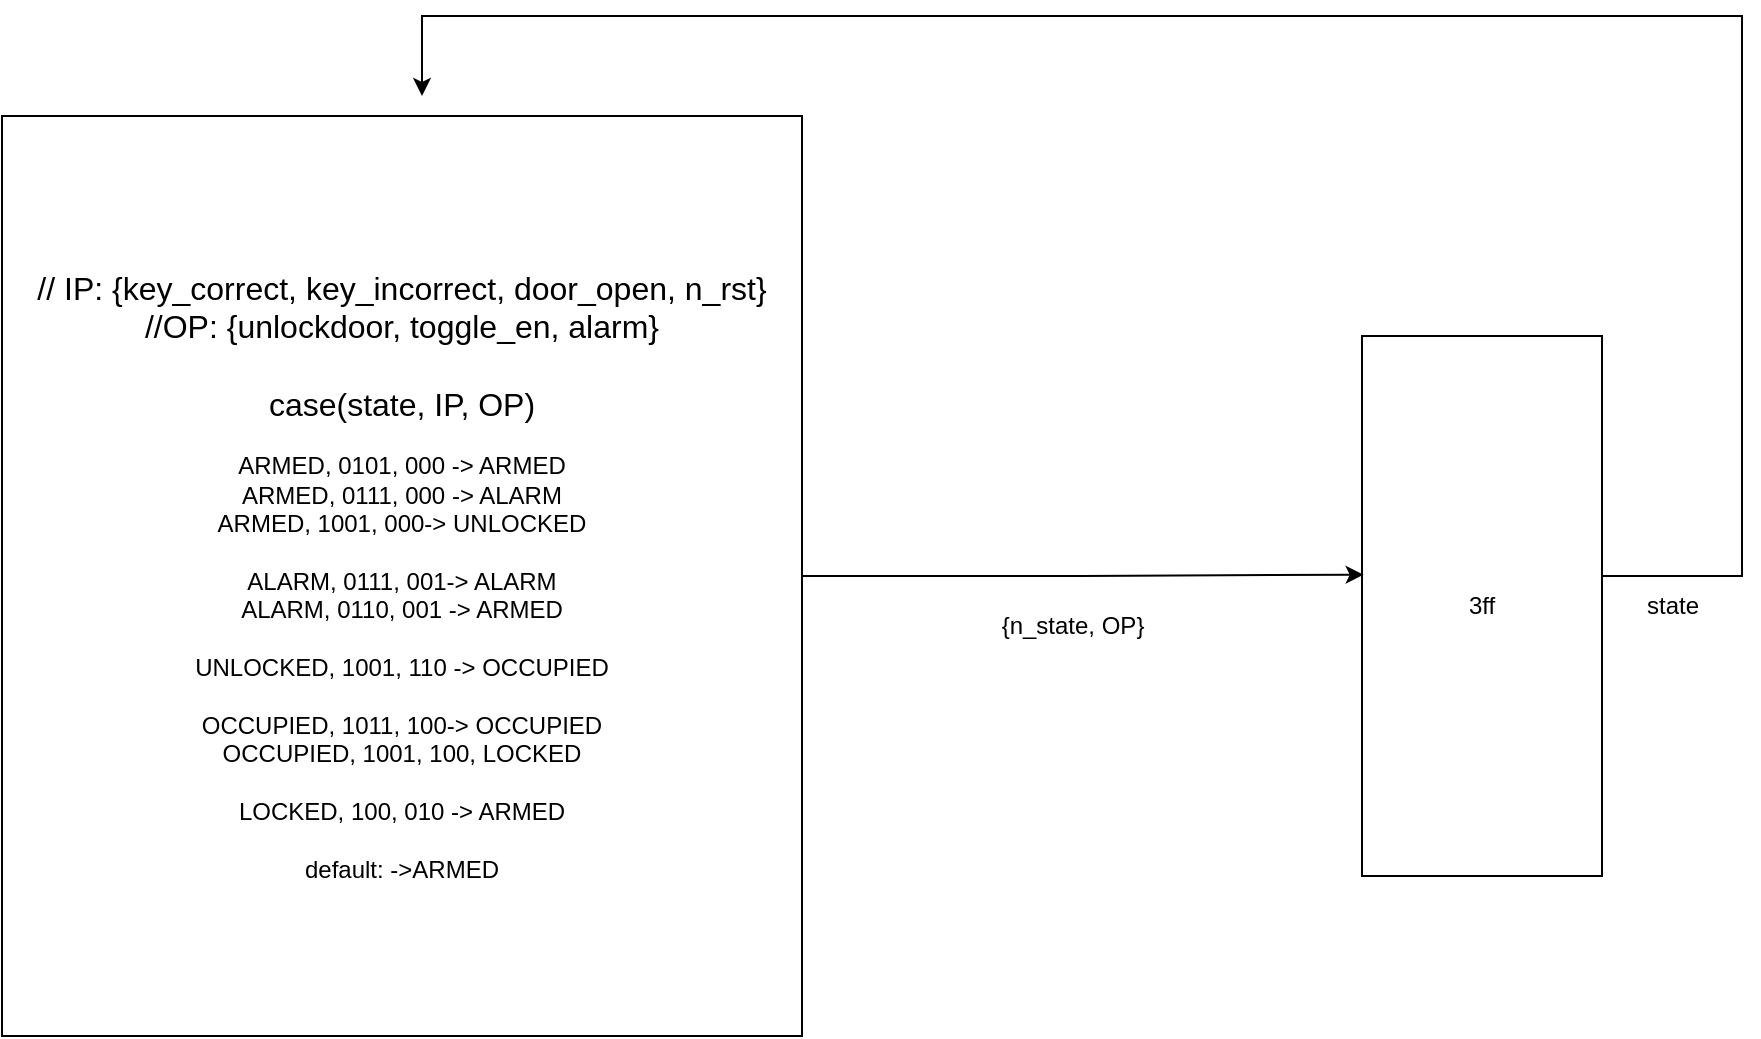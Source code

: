 <mxfile version="24.7.14">
  <diagram name="Page-1" id="bPw70brsCyv9wff8xslN">
    <mxGraphModel dx="1499" dy="655" grid="1" gridSize="10" guides="1" tooltips="1" connect="1" arrows="1" fold="1" page="1" pageScale="1" pageWidth="827" pageHeight="1169" math="0" shadow="0">
      <root>
        <mxCell id="0" />
        <mxCell id="1" parent="0" />
        <mxCell id="Cws42EZEmjPFbKZNpQGd-1" value="&lt;div&gt;&lt;font size=&quot;3&quot;&gt;// IP: {key_correct, key_incorrect, door_open, n_rst}&lt;/font&gt;&lt;/div&gt;&lt;div&gt;&lt;font size=&quot;3&quot;&gt;//OP: {unlockdoor, toggle_en, alarm}&lt;/font&gt;&lt;/div&gt;&lt;div&gt;&lt;font size=&quot;3&quot;&gt;&lt;br&gt;&lt;/font&gt;&lt;/div&gt;&lt;font size=&quot;3&quot;&gt;case(state, IP, OP)&lt;/font&gt;&lt;div&gt;&lt;br&gt;&lt;/div&gt;&lt;div&gt;ARMED, 0101, 000 -&amp;gt; ARMED&lt;/div&gt;&lt;div&gt;ARMED, 0111, 000 -&amp;gt; ALARM&lt;/div&gt;&lt;div&gt;ARMED, 1001, 000-&amp;gt; UNLOCKED&lt;/div&gt;&lt;div&gt;&lt;br&gt;&lt;/div&gt;&lt;div&gt;ALARM, 0111, 001-&amp;gt; ALARM&lt;/div&gt;&lt;div&gt;ALARM, 0110, 001 -&amp;gt; ARMED&lt;/div&gt;&lt;div&gt;&lt;br&gt;&lt;/div&gt;&lt;div&gt;UNLOCKED, 1001, 110 -&amp;gt; OCCUPIED&lt;/div&gt;&lt;div&gt;&lt;br&gt;&lt;/div&gt;&lt;div&gt;OCCUPIED, 1011, 100-&amp;gt; OCCUPIED&lt;/div&gt;&lt;div&gt;OCCUPIED, 1001, 100, LOCKED&lt;/div&gt;&lt;div&gt;&lt;br&gt;&lt;/div&gt;&lt;div&gt;LOCKED, 100, 010 -&amp;gt; ARMED&lt;/div&gt;&lt;div&gt;&lt;br&gt;&lt;/div&gt;&lt;div&gt;default: -&amp;gt;ARMED&lt;/div&gt;" style="rounded=0;whiteSpace=wrap;html=1;" vertex="1" parent="1">
          <mxGeometry x="80" y="90" width="400" height="460" as="geometry" />
        </mxCell>
        <mxCell id="Cws42EZEmjPFbKZNpQGd-3" value="3ff" style="rounded=0;whiteSpace=wrap;html=1;" vertex="1" parent="1">
          <mxGeometry x="760" y="200" width="120" height="270" as="geometry" />
        </mxCell>
        <mxCell id="Cws42EZEmjPFbKZNpQGd-5" style="edgeStyle=orthogonalEdgeStyle;rounded=0;orthogonalLoop=1;jettySize=auto;html=1;entryX=0.007;entryY=0.442;entryDx=0;entryDy=0;entryPerimeter=0;" edge="1" parent="1" source="Cws42EZEmjPFbKZNpQGd-1" target="Cws42EZEmjPFbKZNpQGd-3">
          <mxGeometry relative="1" as="geometry" />
        </mxCell>
        <mxCell id="Cws42EZEmjPFbKZNpQGd-6" value="{n_state, OP}" style="text;html=1;align=center;verticalAlign=middle;resizable=0;points=[];autosize=1;strokeColor=none;fillColor=none;" vertex="1" parent="1">
          <mxGeometry x="570" y="330" width="90" height="30" as="geometry" />
        </mxCell>
        <mxCell id="Cws42EZEmjPFbKZNpQGd-8" value="" style="endArrow=classic;html=1;rounded=0;" edge="1" parent="1">
          <mxGeometry width="50" height="50" relative="1" as="geometry">
            <mxPoint x="880" y="320" as="sourcePoint" />
            <mxPoint x="290" y="80" as="targetPoint" />
            <Array as="points">
              <mxPoint x="950" y="320" />
              <mxPoint x="950" y="40" />
              <mxPoint x="290" y="40" />
            </Array>
          </mxGeometry>
        </mxCell>
        <mxCell id="Cws42EZEmjPFbKZNpQGd-9" value="state" style="text;html=1;align=center;verticalAlign=middle;resizable=0;points=[];autosize=1;strokeColor=none;fillColor=none;" vertex="1" parent="1">
          <mxGeometry x="890" y="320" width="50" height="30" as="geometry" />
        </mxCell>
      </root>
    </mxGraphModel>
  </diagram>
</mxfile>
